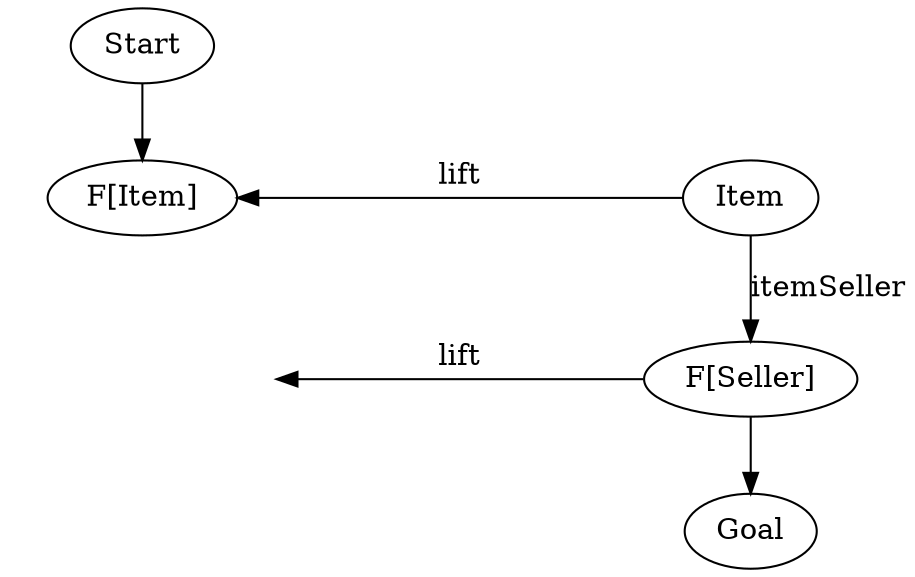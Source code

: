 digraph {
    Start[class="extremity"]
    Goal[class="extremity"]

    FItem[label="F[Item]" class="start" group="upper"]

    FFSeller[label="F[F[Seller]]" group="upper" style="invis"]
    FSeller[label="F[Seller]" class="goal" group="lower"]

    Item[group="lower"]

    {
        rank=same
        FItem -> Item[class="lift" dir="back" label="lift"]
    }

    {
        rank=same
        FFSeller -> FSeller[class="lift" dir="back" label="lift"]
    }

    Item -> FSeller[label="itemSeller"]

    FItem -> FSeller[label="itemSeller.lift⨾flatten" style="invis"]
    FItem -> FFSeller[label="itemSeller.lift" style="invis"]
    FFSeller -> FSeller[xlabel="flatten" class="required" style="invis"]


    Start -> FItem[class="start"]
    FSeller -> Goal[class="goal"]
}
